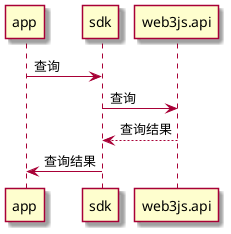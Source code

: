 @startuml
'https://plantuml.com/sequence-diagram
skin rose
app -> sdk: 查询
sdk -> web3js.api: 查询
web3js.api --> sdk: 查询结果
sdk -> app: 查询结果
@enduml